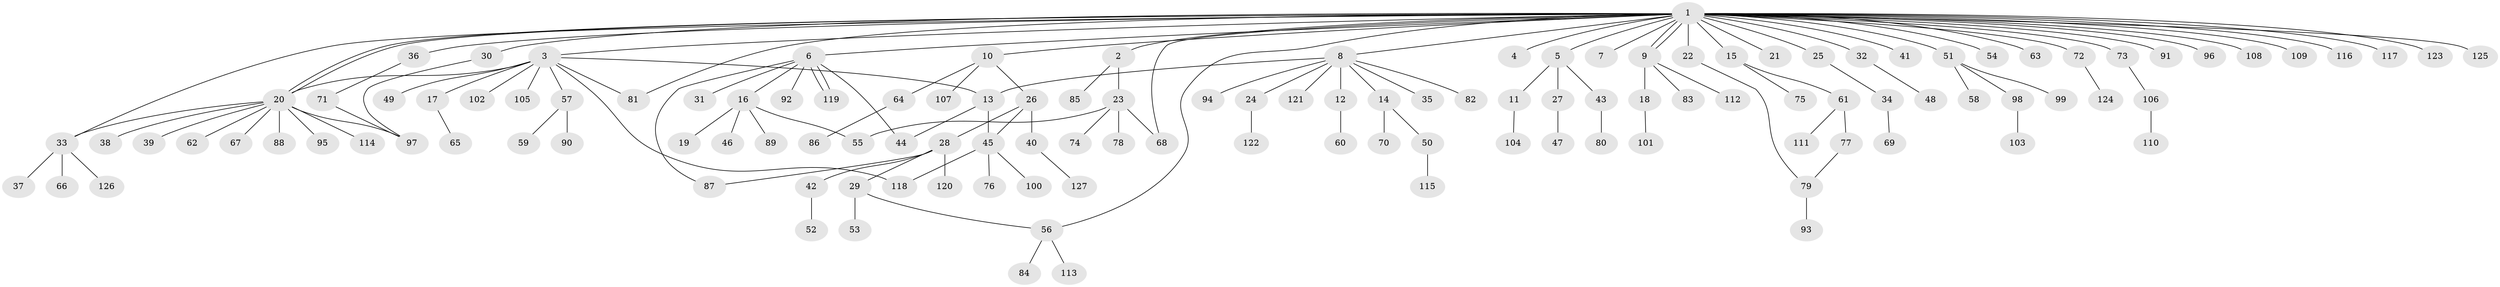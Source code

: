 // coarse degree distribution, {1: 0.9365079365079365, 15: 0.015873015873015872, 2: 0.015873015873015872, 16: 0.015873015873015872, 32: 0.015873015873015872}
// Generated by graph-tools (version 1.1) at 2025/50/03/04/25 21:50:13]
// undirected, 127 vertices, 143 edges
graph export_dot {
graph [start="1"]
  node [color=gray90,style=filled];
  1;
  2;
  3;
  4;
  5;
  6;
  7;
  8;
  9;
  10;
  11;
  12;
  13;
  14;
  15;
  16;
  17;
  18;
  19;
  20;
  21;
  22;
  23;
  24;
  25;
  26;
  27;
  28;
  29;
  30;
  31;
  32;
  33;
  34;
  35;
  36;
  37;
  38;
  39;
  40;
  41;
  42;
  43;
  44;
  45;
  46;
  47;
  48;
  49;
  50;
  51;
  52;
  53;
  54;
  55;
  56;
  57;
  58;
  59;
  60;
  61;
  62;
  63;
  64;
  65;
  66;
  67;
  68;
  69;
  70;
  71;
  72;
  73;
  74;
  75;
  76;
  77;
  78;
  79;
  80;
  81;
  82;
  83;
  84;
  85;
  86;
  87;
  88;
  89;
  90;
  91;
  92;
  93;
  94;
  95;
  96;
  97;
  98;
  99;
  100;
  101;
  102;
  103;
  104;
  105;
  106;
  107;
  108;
  109;
  110;
  111;
  112;
  113;
  114;
  115;
  116;
  117;
  118;
  119;
  120;
  121;
  122;
  123;
  124;
  125;
  126;
  127;
  1 -- 2;
  1 -- 3;
  1 -- 4;
  1 -- 5;
  1 -- 6;
  1 -- 7;
  1 -- 8;
  1 -- 9;
  1 -- 9;
  1 -- 10;
  1 -- 15;
  1 -- 20;
  1 -- 20;
  1 -- 21;
  1 -- 22;
  1 -- 25;
  1 -- 30;
  1 -- 32;
  1 -- 33;
  1 -- 36;
  1 -- 41;
  1 -- 51;
  1 -- 54;
  1 -- 56;
  1 -- 63;
  1 -- 68;
  1 -- 72;
  1 -- 73;
  1 -- 81;
  1 -- 91;
  1 -- 96;
  1 -- 108;
  1 -- 109;
  1 -- 116;
  1 -- 117;
  1 -- 123;
  1 -- 125;
  2 -- 23;
  2 -- 85;
  3 -- 13;
  3 -- 17;
  3 -- 20;
  3 -- 49;
  3 -- 57;
  3 -- 81;
  3 -- 102;
  3 -- 105;
  3 -- 118;
  5 -- 11;
  5 -- 27;
  5 -- 43;
  6 -- 16;
  6 -- 31;
  6 -- 44;
  6 -- 87;
  6 -- 92;
  6 -- 119;
  6 -- 119;
  8 -- 12;
  8 -- 13;
  8 -- 14;
  8 -- 24;
  8 -- 35;
  8 -- 82;
  8 -- 94;
  8 -- 121;
  9 -- 18;
  9 -- 83;
  9 -- 112;
  10 -- 26;
  10 -- 64;
  10 -- 107;
  11 -- 104;
  12 -- 60;
  13 -- 44;
  13 -- 45;
  14 -- 50;
  14 -- 70;
  15 -- 61;
  15 -- 75;
  16 -- 19;
  16 -- 46;
  16 -- 55;
  16 -- 89;
  17 -- 65;
  18 -- 101;
  20 -- 33;
  20 -- 38;
  20 -- 39;
  20 -- 62;
  20 -- 67;
  20 -- 88;
  20 -- 95;
  20 -- 97;
  20 -- 114;
  22 -- 79;
  23 -- 55;
  23 -- 68;
  23 -- 74;
  23 -- 78;
  24 -- 122;
  25 -- 34;
  26 -- 28;
  26 -- 40;
  26 -- 45;
  27 -- 47;
  28 -- 29;
  28 -- 42;
  28 -- 87;
  28 -- 120;
  29 -- 53;
  29 -- 56;
  30 -- 97;
  32 -- 48;
  33 -- 37;
  33 -- 66;
  33 -- 126;
  34 -- 69;
  36 -- 71;
  40 -- 127;
  42 -- 52;
  43 -- 80;
  45 -- 76;
  45 -- 100;
  45 -- 118;
  50 -- 115;
  51 -- 58;
  51 -- 98;
  51 -- 99;
  56 -- 84;
  56 -- 113;
  57 -- 59;
  57 -- 90;
  61 -- 77;
  61 -- 111;
  64 -- 86;
  71 -- 97;
  72 -- 124;
  73 -- 106;
  77 -- 79;
  79 -- 93;
  98 -- 103;
  106 -- 110;
}
